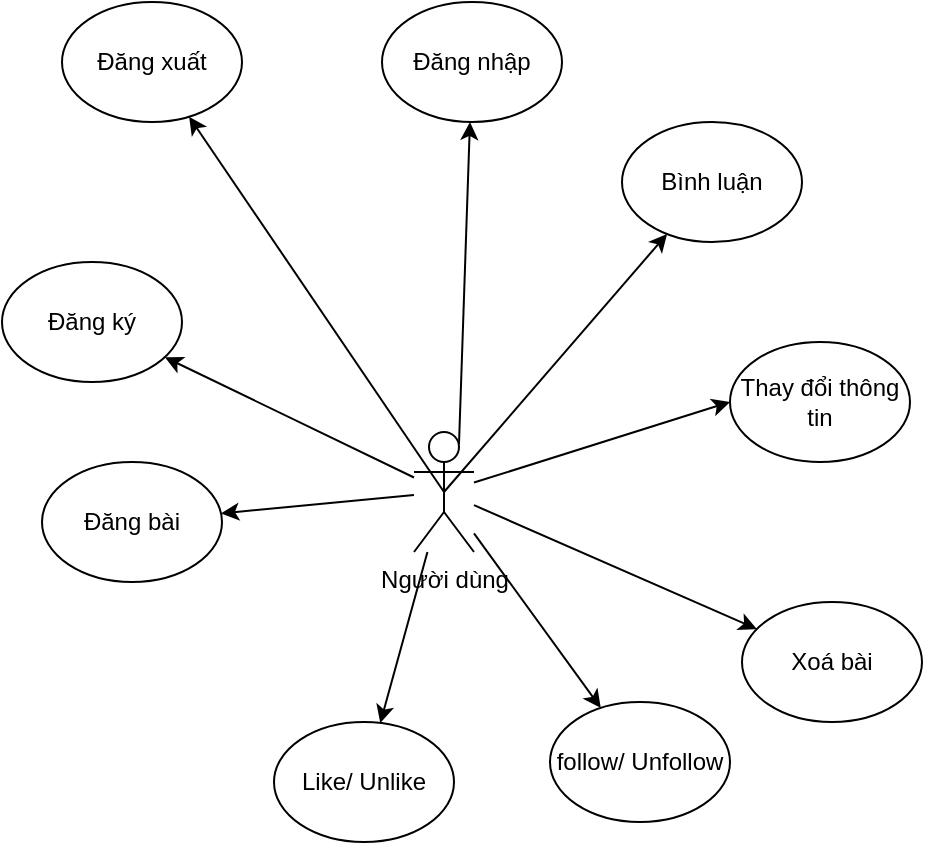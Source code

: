 <mxfile version="25.0.3">
  <diagram name="Page-1" id="P0i62Lsr8nZf01zvgU4D">
    <mxGraphModel dx="954" dy="647" grid="1" gridSize="10" guides="1" tooltips="1" connect="1" arrows="1" fold="1" page="1" pageScale="1" pageWidth="827" pageHeight="1169" math="0" shadow="0">
      <root>
        <mxCell id="0" />
        <mxCell id="1" parent="0" />
        <mxCell id="otNJ-YdbA0RuSrqyy-aq-1" value="Người dùng" style="shape=umlActor;verticalLabelPosition=bottom;verticalAlign=top;html=1;outlineConnect=0;" parent="1" vertex="1">
          <mxGeometry x="316" y="245" width="30" height="60" as="geometry" />
        </mxCell>
        <mxCell id="otNJ-YdbA0RuSrqyy-aq-3" value="Đăng ký" style="ellipse;whiteSpace=wrap;html=1;" parent="1" vertex="1">
          <mxGeometry x="110" y="160" width="90" height="60" as="geometry" />
        </mxCell>
        <mxCell id="otNJ-YdbA0RuSrqyy-aq-4" value="Đăng nhập" style="ellipse;whiteSpace=wrap;html=1;" parent="1" vertex="1">
          <mxGeometry x="300" y="30" width="90" height="60" as="geometry" />
        </mxCell>
        <mxCell id="otNJ-YdbA0RuSrqyy-aq-5" value="Thay đổi thông tin" style="ellipse;whiteSpace=wrap;html=1;" parent="1" vertex="1">
          <mxGeometry x="474" y="200" width="90" height="60" as="geometry" />
        </mxCell>
        <mxCell id="otNJ-YdbA0RuSrqyy-aq-6" value="Đăng bài" style="ellipse;whiteSpace=wrap;html=1;" parent="1" vertex="1">
          <mxGeometry x="130" y="260" width="90" height="60" as="geometry" />
        </mxCell>
        <mxCell id="otNJ-YdbA0RuSrqyy-aq-8" value="Like/ Unlike" style="ellipse;whiteSpace=wrap;html=1;" parent="1" vertex="1">
          <mxGeometry x="246" y="390" width="90" height="60" as="geometry" />
        </mxCell>
        <mxCell id="otNJ-YdbA0RuSrqyy-aq-9" value="follow/ Unfollow" style="ellipse;whiteSpace=wrap;html=1;" parent="1" vertex="1">
          <mxGeometry x="384" y="380" width="90" height="60" as="geometry" />
        </mxCell>
        <mxCell id="otNJ-YdbA0RuSrqyy-aq-10" value="Đăng xuất" style="ellipse;whiteSpace=wrap;html=1;" parent="1" vertex="1">
          <mxGeometry x="140" y="30" width="90" height="60" as="geometry" />
        </mxCell>
        <mxCell id="otNJ-YdbA0RuSrqyy-aq-11" value="" style="endArrow=classic;html=1;rounded=0;exitX=0.75;exitY=0.1;exitDx=0;exitDy=0;exitPerimeter=0;" parent="1" source="otNJ-YdbA0RuSrqyy-aq-1" target="otNJ-YdbA0RuSrqyy-aq-4" edge="1">
          <mxGeometry width="50" height="50" relative="1" as="geometry">
            <mxPoint x="376" y="200" as="sourcePoint" />
            <mxPoint x="426" y="150" as="targetPoint" />
          </mxGeometry>
        </mxCell>
        <mxCell id="otNJ-YdbA0RuSrqyy-aq-12" value="" style="endArrow=classic;html=1;rounded=0;entryX=0;entryY=0.5;entryDx=0;entryDy=0;" parent="1" source="otNJ-YdbA0RuSrqyy-aq-1" target="otNJ-YdbA0RuSrqyy-aq-5" edge="1">
          <mxGeometry width="50" height="50" relative="1" as="geometry">
            <mxPoint x="396" y="355" as="sourcePoint" />
            <mxPoint x="446" y="305" as="targetPoint" />
          </mxGeometry>
        </mxCell>
        <mxCell id="otNJ-YdbA0RuSrqyy-aq-13" value="" style="endArrow=classic;html=1;rounded=0;" parent="1" source="otNJ-YdbA0RuSrqyy-aq-1" target="otNJ-YdbA0RuSrqyy-aq-3" edge="1">
          <mxGeometry width="50" height="50" relative="1" as="geometry">
            <mxPoint x="396" y="355" as="sourcePoint" />
            <mxPoint x="446" y="305" as="targetPoint" />
          </mxGeometry>
        </mxCell>
        <mxCell id="otNJ-YdbA0RuSrqyy-aq-14" value="" style="endArrow=classic;html=1;rounded=0;" parent="1" source="otNJ-YdbA0RuSrqyy-aq-1" target="otNJ-YdbA0RuSrqyy-aq-6" edge="1">
          <mxGeometry width="50" height="50" relative="1" as="geometry">
            <mxPoint x="396" y="355" as="sourcePoint" />
            <mxPoint x="446" y="305" as="targetPoint" />
          </mxGeometry>
        </mxCell>
        <mxCell id="otNJ-YdbA0RuSrqyy-aq-16" value="Bình luận" style="ellipse;whiteSpace=wrap;html=1;" parent="1" vertex="1">
          <mxGeometry x="420" y="90" width="90" height="60" as="geometry" />
        </mxCell>
        <mxCell id="otNJ-YdbA0RuSrqyy-aq-17" value="" style="endArrow=classic;html=1;rounded=0;exitX=0.5;exitY=0.5;exitDx=0;exitDy=0;exitPerimeter=0;" parent="1" source="otNJ-YdbA0RuSrqyy-aq-1" target="otNJ-YdbA0RuSrqyy-aq-16" edge="1">
          <mxGeometry width="50" height="50" relative="1" as="geometry">
            <mxPoint x="760" y="270.25" as="sourcePoint" />
            <mxPoint x="500" y="310" as="targetPoint" />
          </mxGeometry>
        </mxCell>
        <mxCell id="otNJ-YdbA0RuSrqyy-aq-40" value="" style="endArrow=classic;html=1;rounded=0;" parent="1" source="otNJ-YdbA0RuSrqyy-aq-1" target="otNJ-YdbA0RuSrqyy-aq-9" edge="1">
          <mxGeometry width="50" height="50" relative="1" as="geometry">
            <mxPoint x="450" y="360" as="sourcePoint" />
            <mxPoint x="500" y="310" as="targetPoint" />
          </mxGeometry>
        </mxCell>
        <mxCell id="otNJ-YdbA0RuSrqyy-aq-44" value="Xoá bài" style="ellipse;whiteSpace=wrap;html=1;" parent="1" vertex="1">
          <mxGeometry x="480" y="330" width="90" height="60" as="geometry" />
        </mxCell>
        <mxCell id="otNJ-YdbA0RuSrqyy-aq-45" value="" style="endArrow=classic;html=1;rounded=0;" parent="1" source="otNJ-YdbA0RuSrqyy-aq-1" target="otNJ-YdbA0RuSrqyy-aq-44" edge="1">
          <mxGeometry width="50" height="50" relative="1" as="geometry">
            <mxPoint x="356" y="306" as="sourcePoint" />
            <mxPoint x="419" y="393" as="targetPoint" />
          </mxGeometry>
        </mxCell>
        <mxCell id="6IusGilTmA2tV_952YSb-1" value="" style="endArrow=classic;html=1;rounded=0;" parent="1" source="otNJ-YdbA0RuSrqyy-aq-1" target="otNJ-YdbA0RuSrqyy-aq-8" edge="1">
          <mxGeometry width="50" height="50" relative="1" as="geometry">
            <mxPoint x="356" y="306" as="sourcePoint" />
            <mxPoint x="419" y="393" as="targetPoint" />
          </mxGeometry>
        </mxCell>
        <mxCell id="c1hRXIUjMHNcRCEe-DUK-1" value="" style="endArrow=classic;html=1;rounded=0;exitX=0.5;exitY=0.5;exitDx=0;exitDy=0;exitPerimeter=0;" edge="1" parent="1" source="otNJ-YdbA0RuSrqyy-aq-1" target="otNJ-YdbA0RuSrqyy-aq-10">
          <mxGeometry width="50" height="50" relative="1" as="geometry">
            <mxPoint x="320" y="280" as="sourcePoint" />
            <mxPoint x="354" y="100" as="targetPoint" />
          </mxGeometry>
        </mxCell>
      </root>
    </mxGraphModel>
  </diagram>
</mxfile>
